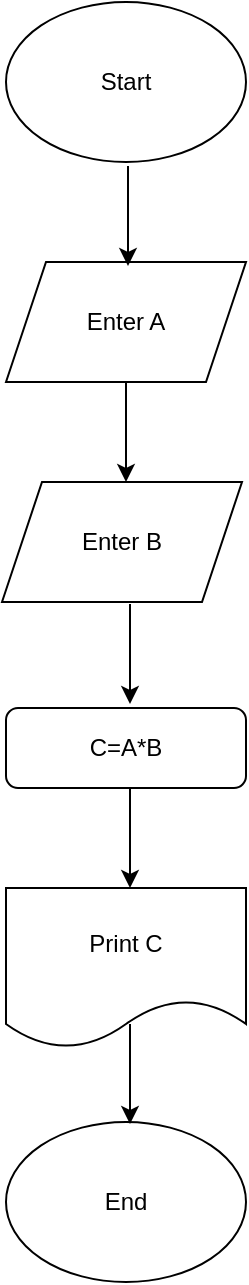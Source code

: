 <mxfile version="20.3.2" type="github">
  <diagram id="C5RBs43oDa-KdzZeNtuy" name="Page-1">
    <mxGraphModel dx="1422" dy="754" grid="1" gridSize="10" guides="1" tooltips="1" connect="1" arrows="1" fold="1" page="1" pageScale="1" pageWidth="827" pageHeight="1169" math="0" shadow="0">
      <root>
        <mxCell id="WIyWlLk6GJQsqaUBKTNV-0" />
        <mxCell id="WIyWlLk6GJQsqaUBKTNV-1" parent="WIyWlLk6GJQsqaUBKTNV-0" />
        <mxCell id="WIyWlLk6GJQsqaUBKTNV-3" value="C=A*B" style="rounded=1;whiteSpace=wrap;html=1;fontSize=12;glass=0;strokeWidth=1;shadow=0;" parent="WIyWlLk6GJQsqaUBKTNV-1" vertex="1">
          <mxGeometry x="160" y="393" width="120" height="40" as="geometry" />
        </mxCell>
        <mxCell id="Cnl-JkXNAMOq4Oll2_jL-5" value="" style="edgeStyle=orthogonalEdgeStyle;rounded=0;orthogonalLoop=1;jettySize=auto;html=1;" edge="1" parent="WIyWlLk6GJQsqaUBKTNV-1" source="Cnl-JkXNAMOq4Oll2_jL-0" target="Cnl-JkXNAMOq4Oll2_jL-2">
          <mxGeometry relative="1" as="geometry">
            <Array as="points">
              <mxPoint x="220" y="270" />
              <mxPoint x="220" y="270" />
            </Array>
          </mxGeometry>
        </mxCell>
        <mxCell id="Cnl-JkXNAMOq4Oll2_jL-0" value="Enter A" style="shape=parallelogram;perimeter=parallelogramPerimeter;whiteSpace=wrap;html=1;fixedSize=1;" vertex="1" parent="WIyWlLk6GJQsqaUBKTNV-1">
          <mxGeometry x="160" y="170" width="120" height="60" as="geometry" />
        </mxCell>
        <mxCell id="Cnl-JkXNAMOq4Oll2_jL-2" value="Enter B&lt;br&gt;" style="shape=parallelogram;perimeter=parallelogramPerimeter;whiteSpace=wrap;html=1;fixedSize=1;" vertex="1" parent="WIyWlLk6GJQsqaUBKTNV-1">
          <mxGeometry x="158" y="280" width="120" height="60" as="geometry" />
        </mxCell>
        <mxCell id="Cnl-JkXNAMOq4Oll2_jL-3" value="Start" style="ellipse;whiteSpace=wrap;html=1;" vertex="1" parent="WIyWlLk6GJQsqaUBKTNV-1">
          <mxGeometry x="160" y="40" width="120" height="80" as="geometry" />
        </mxCell>
        <mxCell id="Cnl-JkXNAMOq4Oll2_jL-7" value="" style="edgeStyle=orthogonalEdgeStyle;rounded=0;orthogonalLoop=1;jettySize=auto;html=1;" edge="1" parent="WIyWlLk6GJQsqaUBKTNV-1">
          <mxGeometry relative="1" as="geometry">
            <mxPoint x="222" y="341" as="sourcePoint" />
            <mxPoint x="222" y="391" as="targetPoint" />
            <Array as="points">
              <mxPoint x="222" y="381" />
              <mxPoint x="222" y="381" />
            </Array>
          </mxGeometry>
        </mxCell>
        <mxCell id="Cnl-JkXNAMOq4Oll2_jL-8" value="" style="edgeStyle=orthogonalEdgeStyle;rounded=0;orthogonalLoop=1;jettySize=auto;html=1;" edge="1" parent="WIyWlLk6GJQsqaUBKTNV-1">
          <mxGeometry relative="1" as="geometry">
            <mxPoint x="221" y="122" as="sourcePoint" />
            <mxPoint x="221" y="172" as="targetPoint" />
            <Array as="points">
              <mxPoint x="221" y="162" />
              <mxPoint x="221" y="162" />
            </Array>
          </mxGeometry>
        </mxCell>
        <mxCell id="Cnl-JkXNAMOq4Oll2_jL-9" value="" style="edgeStyle=orthogonalEdgeStyle;rounded=0;orthogonalLoop=1;jettySize=auto;html=1;" edge="1" parent="WIyWlLk6GJQsqaUBKTNV-1">
          <mxGeometry relative="1" as="geometry">
            <mxPoint x="222" y="433" as="sourcePoint" />
            <mxPoint x="222" y="483" as="targetPoint" />
            <Array as="points">
              <mxPoint x="222" y="473" />
              <mxPoint x="222" y="473" />
            </Array>
          </mxGeometry>
        </mxCell>
        <mxCell id="Cnl-JkXNAMOq4Oll2_jL-10" value="Print C" style="shape=document;whiteSpace=wrap;html=1;boundedLbl=1;" vertex="1" parent="WIyWlLk6GJQsqaUBKTNV-1">
          <mxGeometry x="160" y="483" width="120" height="80" as="geometry" />
        </mxCell>
        <mxCell id="Cnl-JkXNAMOq4Oll2_jL-11" value="End" style="ellipse;whiteSpace=wrap;html=1;" vertex="1" parent="WIyWlLk6GJQsqaUBKTNV-1">
          <mxGeometry x="160" y="600" width="120" height="80" as="geometry" />
        </mxCell>
        <mxCell id="Cnl-JkXNAMOq4Oll2_jL-12" value="" style="edgeStyle=orthogonalEdgeStyle;rounded=0;orthogonalLoop=1;jettySize=auto;html=1;" edge="1" parent="WIyWlLk6GJQsqaUBKTNV-1">
          <mxGeometry relative="1" as="geometry">
            <mxPoint x="222" y="551" as="sourcePoint" />
            <mxPoint x="222" y="601" as="targetPoint" />
            <Array as="points">
              <mxPoint x="222" y="591" />
              <mxPoint x="222" y="591" />
            </Array>
          </mxGeometry>
        </mxCell>
      </root>
    </mxGraphModel>
  </diagram>
</mxfile>
